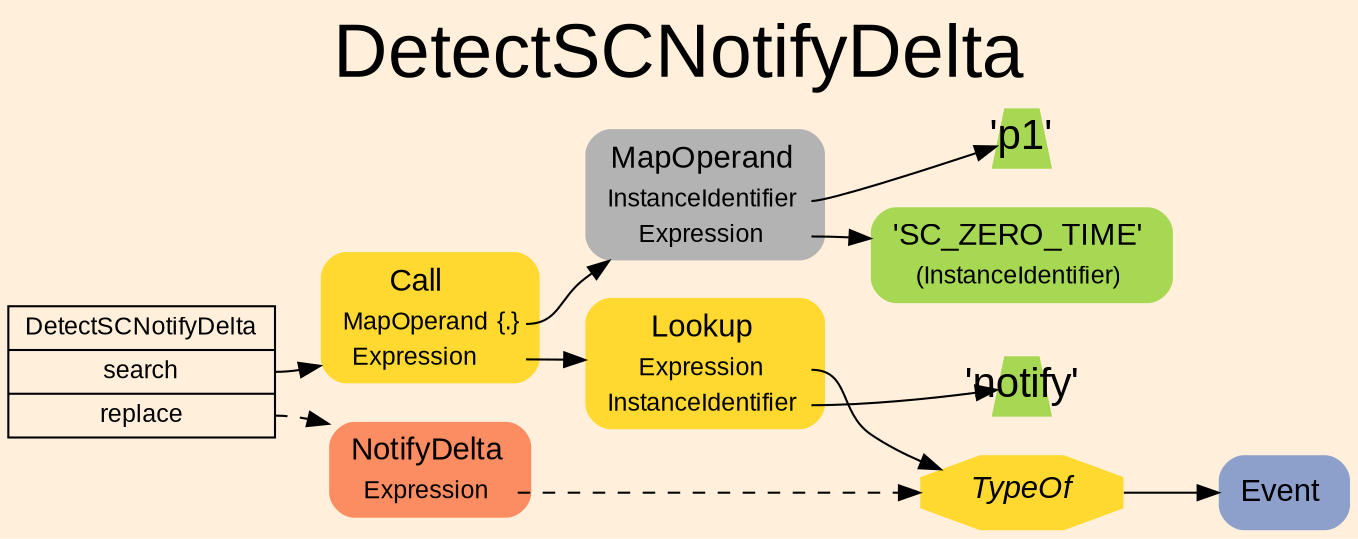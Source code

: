 digraph "DetectSCNotifyDelta" {
label = "DetectSCNotifyDelta"
labelloc = t
fontsize = "36"
graph [
    rankdir = "LR"
    ranksep = 0.3
    bgcolor = antiquewhite1
    color = black
    fontcolor = black
    fontname = "Arial"
];
node [
    fontname = "Arial"
];
edge [
    fontname = "Arial"
];

// -------------------- transformation figure --------------------
// -------- block CR#P15-0 ----------
"CR#P15-0" [
    shape = "record"
    fillcolor = antiquewhite1
    label = "<fixed> DetectSCNotifyDelta | <port0> search | <port1> replace"
    style = "filled"
    fontsize = "12"
    color = black
    fontcolor = black
];

"CR#P15-0":port0 -> "#B-2-168" [
    color = black
    fontcolor = black
];

"CR#P15-0":port1 -> "#B-2-171" [
    style="dashed"
    color = black
    fontcolor = black
];

// -------- block #B-2-168 ----------
"#B-2-168" [
    shape = "plaintext"
    fillcolor = "/set28/6"
    label = <<TABLE BORDER="0" CELLBORDER="0" CELLSPACING="0">
     <TR><TD><FONT POINT-SIZE="15.0">Call</FONT></TD><TD></TD></TR>
     <TR><TD>MapOperand</TD><TD PORT="port0">{.}</TD></TR>
     <TR><TD>Expression</TD><TD PORT="port1"></TD></TR>
    </TABLE>>
    style = "rounded,filled"
    fontsize = "12"
];

"#B-2-168":port0 -> "#B-2-172" [
    color = black
    fontcolor = black
];

"#B-2-168":port1 -> "#B-2-169" [
    color = black
    fontcolor = black
];

// -------- block #B-2-172 ----------
"#B-2-172" [
    shape = "plaintext"
    fillcolor = "/set28/8"
    label = <<TABLE BORDER="0" CELLBORDER="0" CELLSPACING="0">
     <TR><TD><FONT POINT-SIZE="15.0">MapOperand</FONT></TD><TD></TD></TR>
     <TR><TD>InstanceIdentifier</TD><TD PORT="port0"></TD></TR>
     <TR><TD>Expression</TD><TD PORT="port1"></TD></TR>
    </TABLE>>
    style = "rounded,filled"
    fontsize = "12"
];

"#B-2-172":port0 -> "#B-2-174" [
    color = black
    fontcolor = black
];

"#B-2-172":port1 -> "#B-2-173" [
    color = black
    fontcolor = black
];

// -------- block #B-2-174 ----------
"#B-2-174" [
    shape = "trapezium"
    fillcolor = "/set28/5"
    label = <'p1'>
    style = "filled"
    fontsize = "20"
    penwidth = 0.0
    fixedsize = true
    width = 0.4
    height = 0.4
];

// -------- block #B-2-173 ----------
"#B-2-173" [
    shape = "plaintext"
    fillcolor = "/set28/5"
    label = <<TABLE BORDER="0" CELLBORDER="0" CELLSPACING="0">
     <TR><TD><FONT POINT-SIZE="15.0">'SC_ZERO_TIME'</FONT></TD><TD></TD></TR>
     <TR><TD>(InstanceIdentifier)</TD><TD PORT="port0"></TD></TR>
    </TABLE>>
    style = "rounded,filled"
    fontsize = "12"
];

// -------- block #B-2-169 ----------
"#B-2-169" [
    shape = "plaintext"
    fillcolor = "/set28/6"
    label = <<TABLE BORDER="0" CELLBORDER="0" CELLSPACING="0">
     <TR><TD><FONT POINT-SIZE="15.0">Lookup</FONT></TD><TD></TD></TR>
     <TR><TD>Expression</TD><TD PORT="port0"></TD></TR>
     <TR><TD>InstanceIdentifier</TD><TD PORT="port1"></TD></TR>
    </TABLE>>
    style = "rounded,filled"
    fontsize = "12"
];

"#B-2-169":port0 -> "#B-2-176" [
    color = black
    fontcolor = black
];

"#B-2-169":port1 -> "#B-2-175" [
    color = black
    fontcolor = black
];

// -------- block #B-2-176 ----------
"#B-2-176" [
    shape = "octagon"
    fillcolor = "/set28/6"
    label = <<I>TypeOf</I>>
    style = "filled"
    fontsize = "15"
    penwidth = 0.0
];

"#B-2-176" -> "#B-2-170" [
    color = black
    fontcolor = black
];

// -------- block #B-2-170 ----------
"#B-2-170" [
    shape = "plaintext"
    fillcolor = "/set28/3"
    label = <<TABLE BORDER="0" CELLBORDER="0" CELLSPACING="0">
     <TR><TD><FONT POINT-SIZE="15.0">Event</FONT></TD><TD></TD></TR>
    </TABLE>>
    style = "rounded,filled"
    fontsize = "12"
];

// -------- block #B-2-175 ----------
"#B-2-175" [
    shape = "trapezium"
    fillcolor = "/set28/5"
    label = <'notify'>
    style = "filled"
    fontsize = "20"
    penwidth = 0.0
    fixedsize = true
    width = 0.4
    height = 0.4
];

// -------- block #B-2-171 ----------
"#B-2-171" [
    shape = "plaintext"
    fillcolor = "/set28/2"
    label = <<TABLE BORDER="0" CELLBORDER="0" CELLSPACING="0">
     <TR><TD><FONT POINT-SIZE="15.0">NotifyDelta</FONT></TD><TD></TD></TR>
     <TR><TD>Expression</TD><TD PORT="port0"></TD></TR>
    </TABLE>>
    style = "rounded,filled"
    fontsize = "12"
];

"#B-2-171":port0 -> "#B-2-176" [
    style="dashed"
    color = black
    fontcolor = black
];


}
